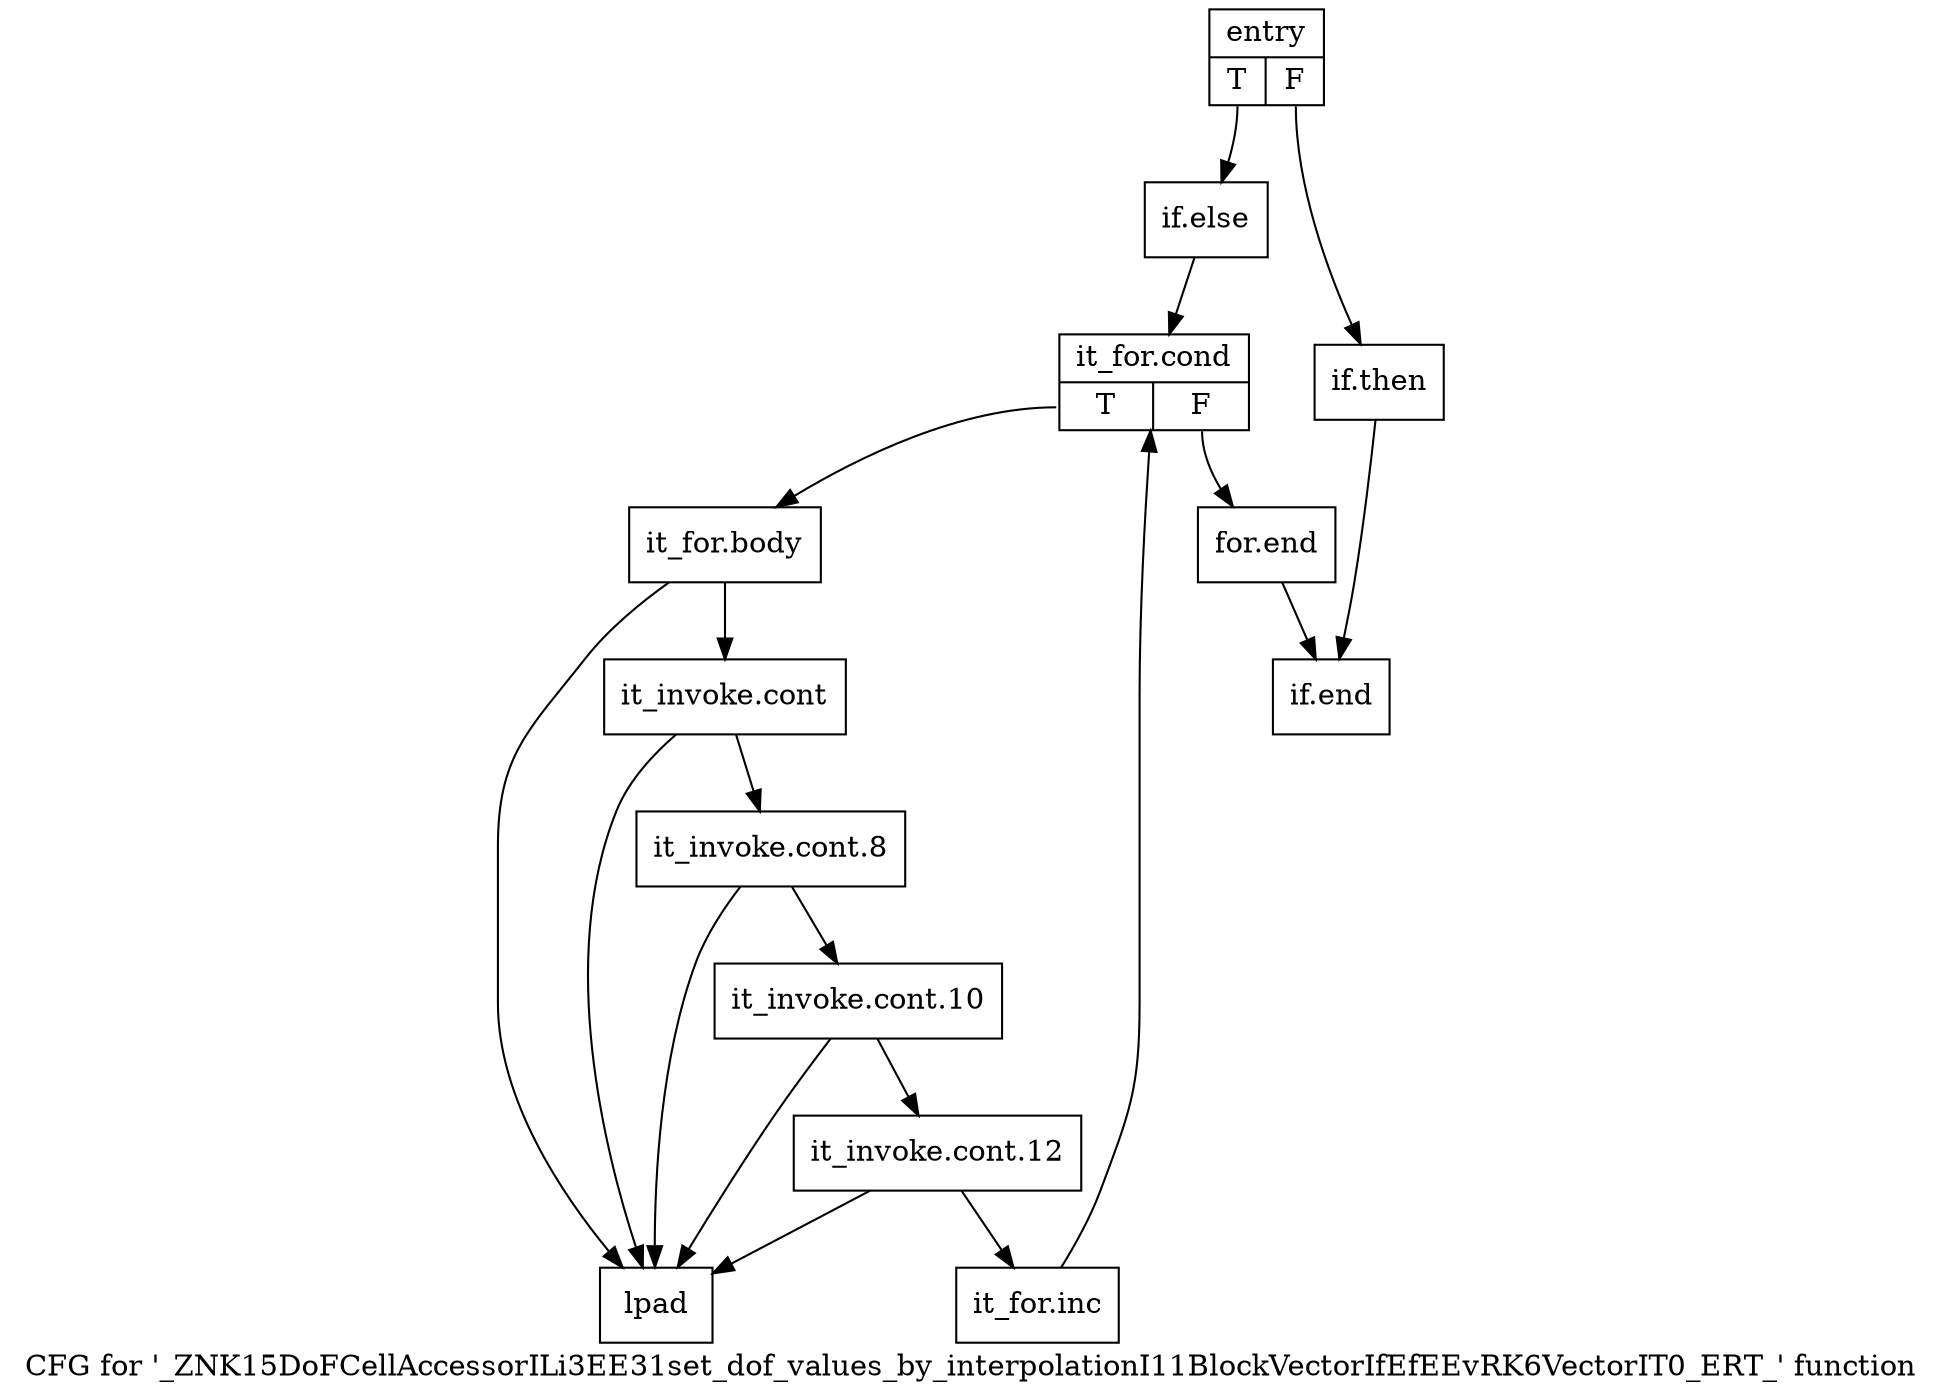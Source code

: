 digraph "CFG for '_ZNK15DoFCellAccessorILi3EE31set_dof_values_by_interpolationI11BlockVectorIfEfEEvRK6VectorIT0_ERT_' function" {
	label="CFG for '_ZNK15DoFCellAccessorILi3EE31set_dof_values_by_interpolationI11BlockVectorIfEfEEvRK6VectorIT0_ERT_' function";

	Node0x3f32230 [shape=record,label="{entry|{<s0>T|<s1>F}}"];
	Node0x3f32230:s0 -> Node0x3f322d0;
	Node0x3f32230:s1 -> Node0x3f32280;
	Node0x3f32280 [shape=record,label="{if.then}"];
	Node0x3f32280 -> Node0x3f336f0;
	Node0x3f322d0 [shape=record,label="{if.else}"];
	Node0x3f322d0 -> Node0x3f32320;
	Node0x3f32320 [shape=record,label="{it_for.cond|{<s0>T|<s1>F}}"];
	Node0x3f32320:s0 -> Node0x3f32370;
	Node0x3f32320:s1 -> Node0x3f336a0;
	Node0x3f32370 [shape=record,label="{it_for.body}"];
	Node0x3f32370 -> Node0x3f323c0;
	Node0x3f32370 -> Node0x3f33650;
	Node0x3f323c0 [shape=record,label="{it_invoke.cont}"];
	Node0x3f323c0 -> Node0x3f32410;
	Node0x3f323c0 -> Node0x3f33650;
	Node0x3f32410 [shape=record,label="{it_invoke.cont.8}"];
	Node0x3f32410 -> Node0x3f32460;
	Node0x3f32410 -> Node0x3f33650;
	Node0x3f32460 [shape=record,label="{it_invoke.cont.10}"];
	Node0x3f32460 -> Node0x3f324b0;
	Node0x3f32460 -> Node0x3f33650;
	Node0x3f324b0 [shape=record,label="{it_invoke.cont.12}"];
	Node0x3f324b0 -> Node0x3f32500;
	Node0x3f324b0 -> Node0x3f33650;
	Node0x3f32500 [shape=record,label="{it_for.inc}"];
	Node0x3f32500 -> Node0x3f32320;
	Node0x3f33650 [shape=record,label="{lpad}"];
	Node0x3f336a0 [shape=record,label="{for.end}"];
	Node0x3f336a0 -> Node0x3f336f0;
	Node0x3f336f0 [shape=record,label="{if.end}"];
}
